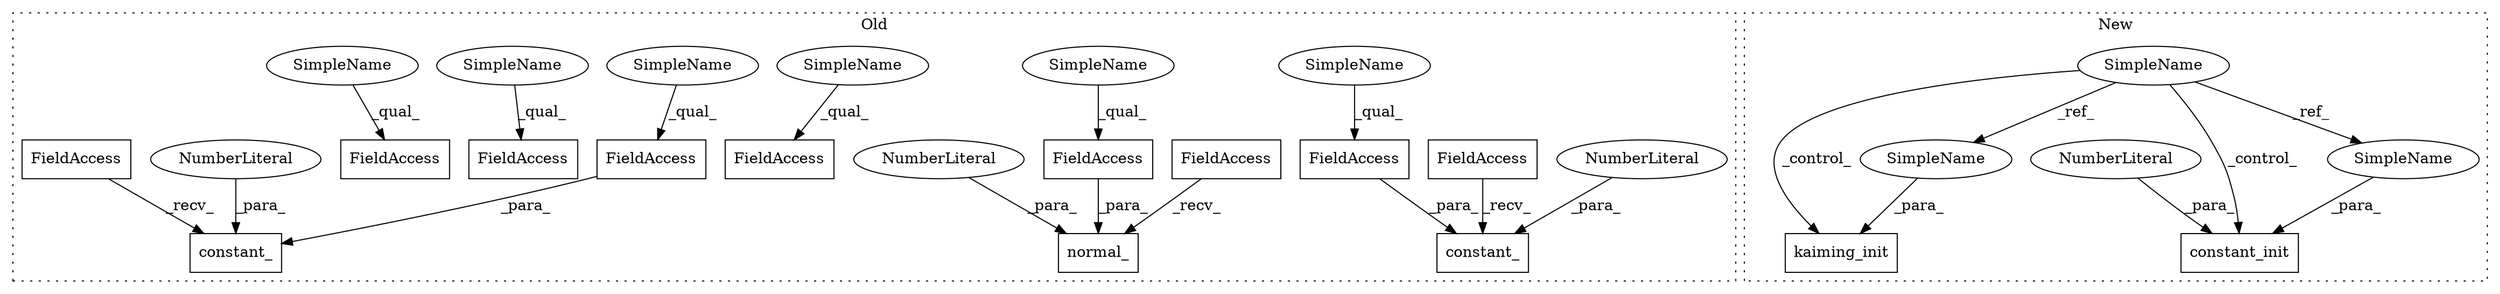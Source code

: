 digraph G {
subgraph cluster0 {
1 [label="constant_" a="32" s="3506,3526" l="10,1" shape="box"];
3 [label="NumberLiteral" a="34" s="3525" l="1" shape="ellipse"];
7 [label="FieldAccess" a="22" s="3492" l="5" shape="box"];
8 [label="FieldAccess" a="22" s="3667" l="8" shape="box"];
9 [label="FieldAccess" a="22" s="3563" l="6" shape="box"];
10 [label="FieldAccess" a="22" s="3339" l="6" shape="box"];
11 [label="FieldAccess" a="22" s="3516" l="8" shape="box"];
12 [label="FieldAccess" a="22" s="3297" l="8" shape="box"];
13 [label="FieldAccess" a="22" s="3393" l="6" shape="box"];
14 [label="normal_" a="32" s="3659,3682" l="8,1" shape="box"];
15 [label="NumberLiteral" a="34" s="3678" l="4" shape="ellipse"];
16 [label="FieldAccess" a="22" s="3645" l="5" shape="box"];
17 [label="constant_" a="32" s="3553,3571" l="10,1" shape="box"];
18 [label="NumberLiteral" a="34" s="3570" l="1" shape="ellipse"];
19 [label="FieldAccess" a="22" s="3539" l="5" shape="box"];
22 [label="SimpleName" a="42" s="3297" l="1" shape="ellipse"];
23 [label="SimpleName" a="42" s="3667" l="1" shape="ellipse"];
24 [label="SimpleName" a="42" s="3339" l="1" shape="ellipse"];
25 [label="SimpleName" a="42" s="3393" l="1" shape="ellipse"];
26 [label="SimpleName" a="42" s="3516" l="1" shape="ellipse"];
27 [label="SimpleName" a="42" s="3563" l="1" shape="ellipse"];
label = "Old";
style="dotted";
}
subgraph cluster1 {
2 [label="constant_init" a="32" s="3448,3465" l="14,1" shape="box"];
4 [label="NumberLiteral" a="34" s="3464" l="1" shape="ellipse"];
5 [label="SimpleName" a="42" s="3278" l="1" shape="ellipse"];
6 [label="kaiming_init" a="32" s="3355,3369" l="13,1" shape="box"];
20 [label="SimpleName" a="42" s="3368" l="1" shape="ellipse"];
21 [label="SimpleName" a="42" s="3462" l="1" shape="ellipse"];
label = "New";
style="dotted";
}
3 -> 1 [label="_para_"];
4 -> 2 [label="_para_"];
5 -> 20 [label="_ref_"];
5 -> 6 [label="_control_"];
5 -> 2 [label="_control_"];
5 -> 21 [label="_ref_"];
7 -> 1 [label="_recv_"];
8 -> 14 [label="_para_"];
9 -> 17 [label="_para_"];
11 -> 1 [label="_para_"];
15 -> 14 [label="_para_"];
16 -> 14 [label="_recv_"];
18 -> 17 [label="_para_"];
19 -> 17 [label="_recv_"];
20 -> 6 [label="_para_"];
21 -> 2 [label="_para_"];
22 -> 12 [label="_qual_"];
23 -> 8 [label="_qual_"];
24 -> 10 [label="_qual_"];
25 -> 13 [label="_qual_"];
26 -> 11 [label="_qual_"];
27 -> 9 [label="_qual_"];
}